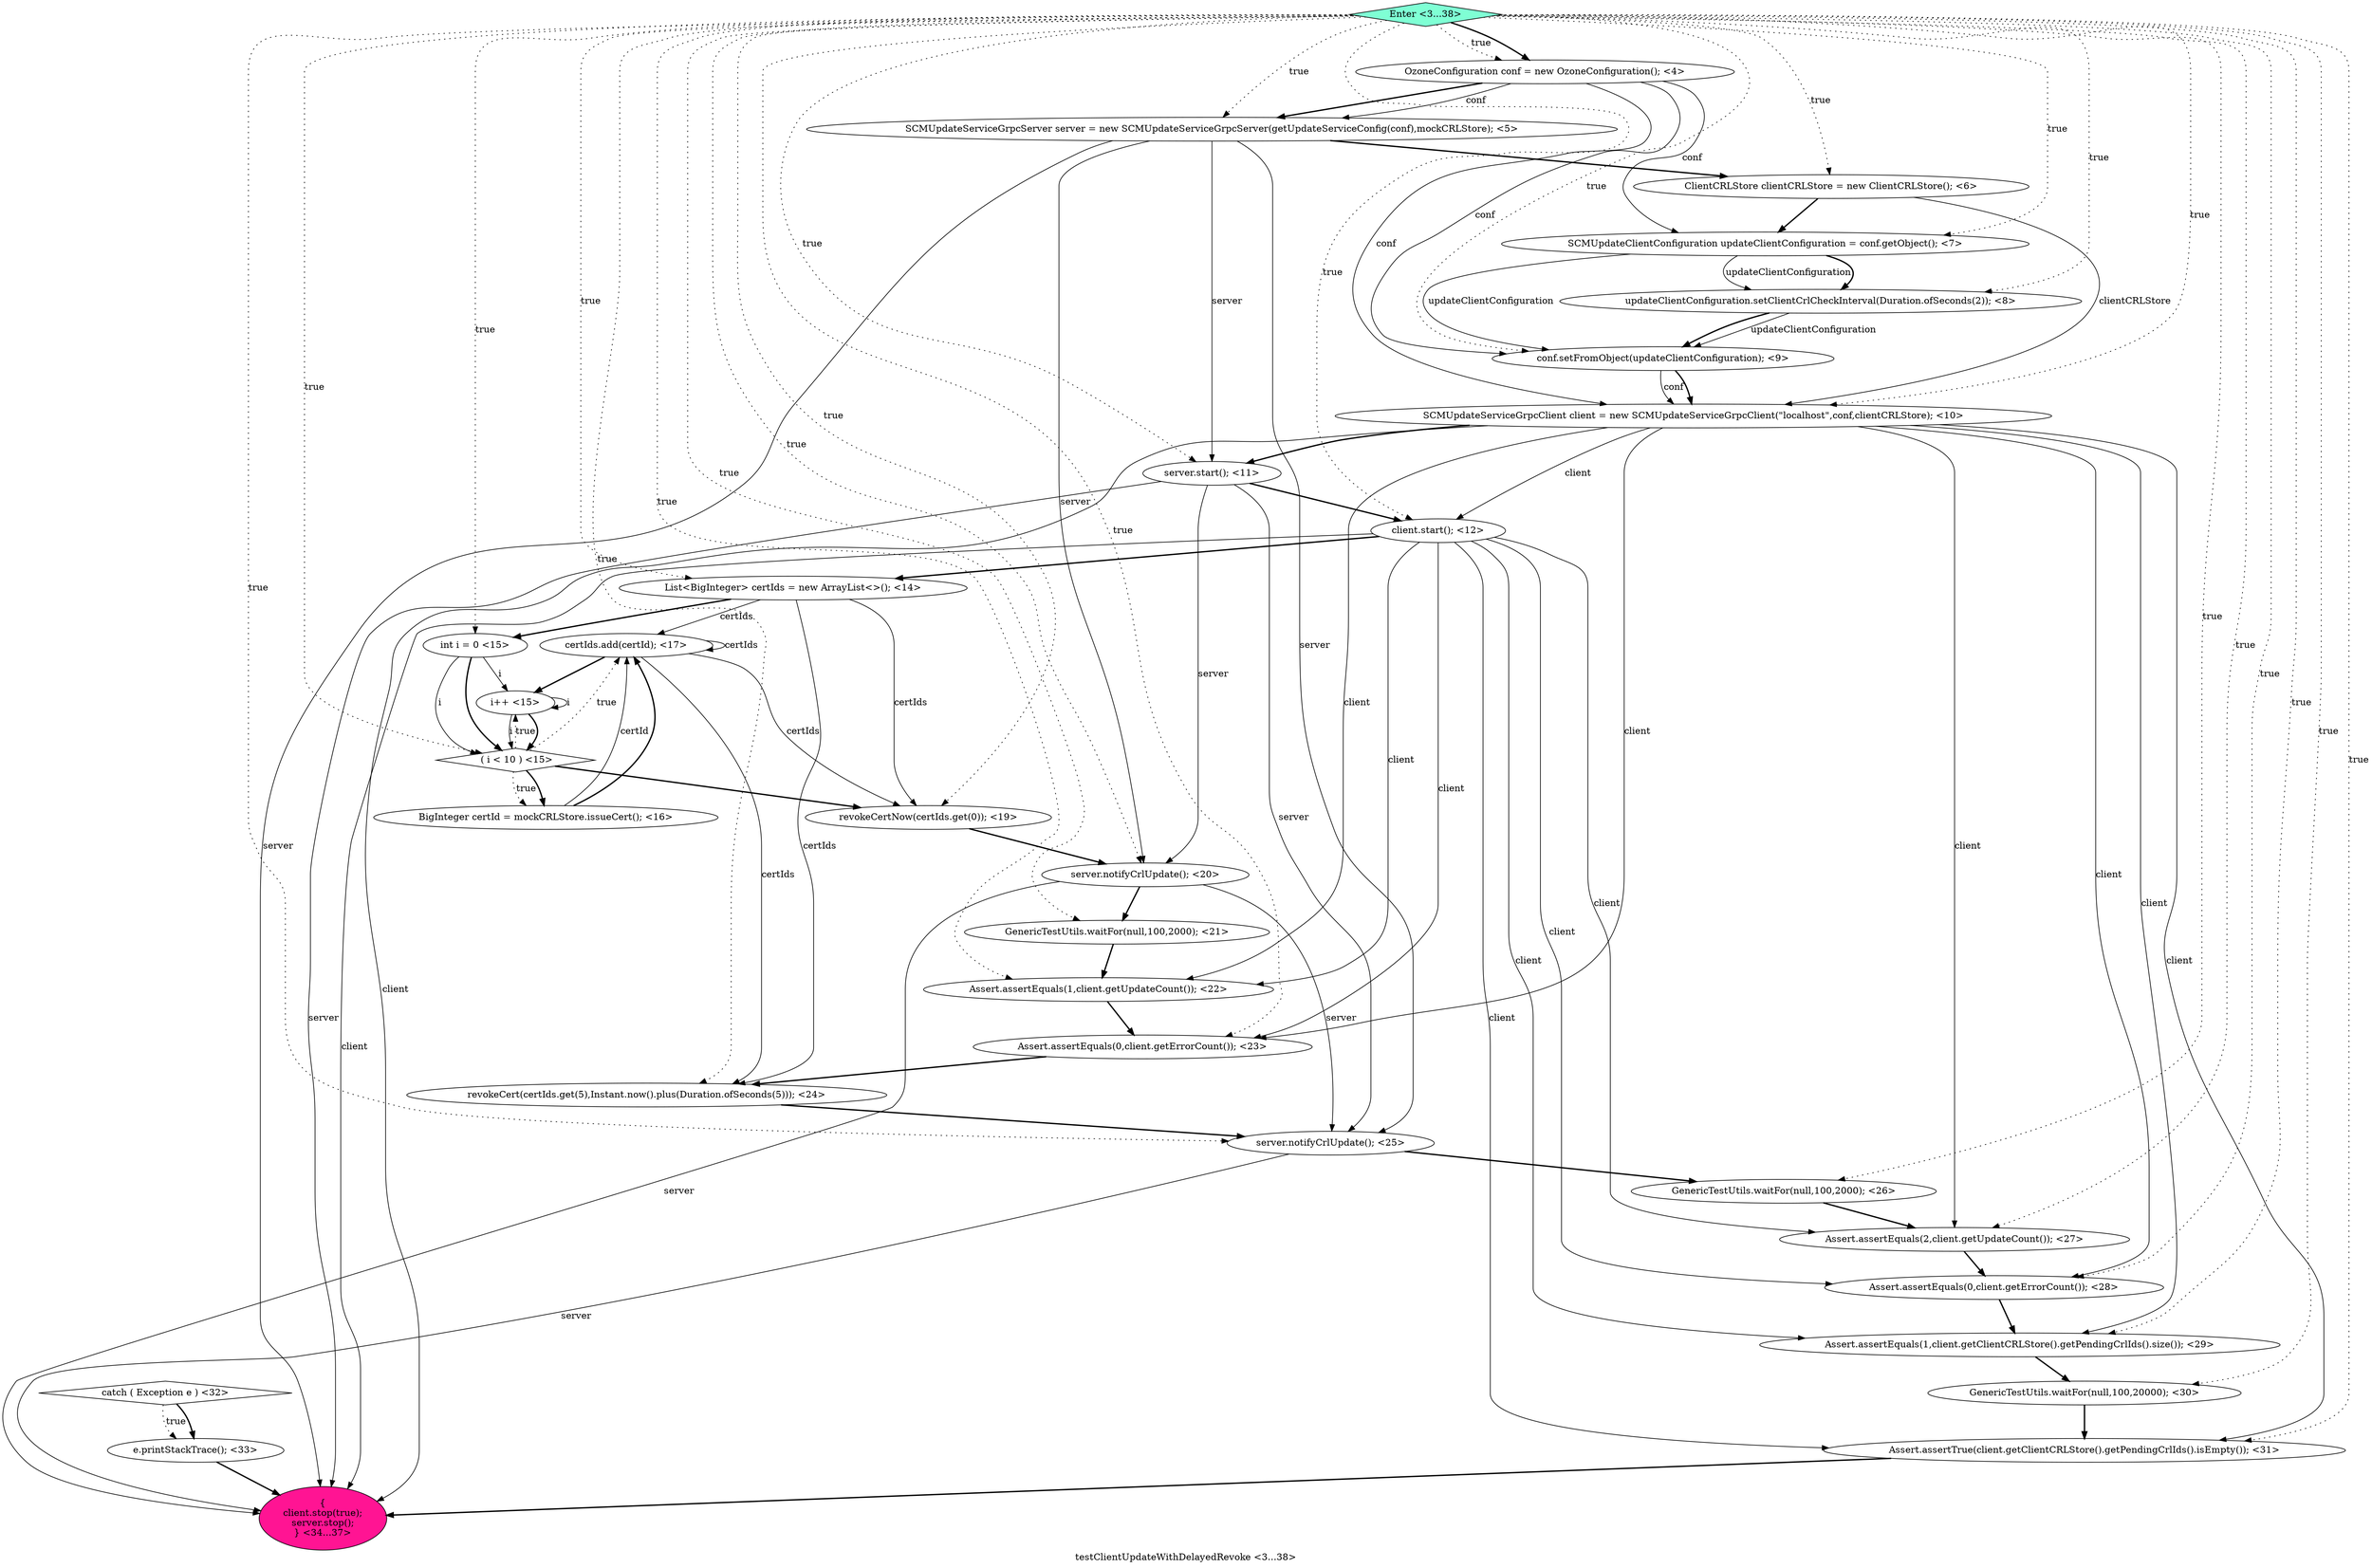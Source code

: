 digraph PDG {
label = "testClientUpdateWithDelayedRevoke <3...38>";
0.15 [style = filled, label = "revokeCertNow(certIds.get(0)); <19>", fillcolor = white, shape = ellipse];
0.0 [style = filled, label = "OzoneConfiguration conf = new OzoneConfiguration(); <4>", fillcolor = white, shape = ellipse];
0.14 [style = filled, label = "certIds.add(certId); <17>", fillcolor = white, shape = ellipse];
0.19 [style = filled, label = "Assert.assertEquals(0,client.getErrorCount()); <23>", fillcolor = white, shape = ellipse];
0.8 [style = filled, label = "client.start(); <12>", fillcolor = white, shape = ellipse];
0.26 [style = filled, label = "GenericTestUtils.waitFor(null,100,20000); <30>", fillcolor = white, shape = ellipse];
0.31 [style = filled, label = "Enter <3...38>", fillcolor = aquamarine, shape = diamond];
0.9 [style = filled, label = "List<BigInteger> certIds = new ArrayList<>(); <14>", fillcolor = white, shape = ellipse];
0.28 [style = filled, label = "catch ( Exception e ) <32>", fillcolor = white, shape = diamond];
0.3 [style = filled, label = "SCMUpdateClientConfiguration updateClientConfiguration = conf.getObject(); <7>", fillcolor = white, shape = ellipse];
0.13 [style = filled, label = "BigInteger certId = mockCRLStore.issueCert(); <16>", fillcolor = white, shape = ellipse];
0.5 [style = filled, label = "conf.setFromObject(updateClientConfiguration); <9>", fillcolor = white, shape = ellipse];
0.1 [style = filled, label = "SCMUpdateServiceGrpcServer server = new SCMUpdateServiceGrpcServer(getUpdateServiceConfig(conf),mockCRLStore); <5>", fillcolor = white, shape = ellipse];
0.22 [style = filled, label = "GenericTestUtils.waitFor(null,100,2000); <26>", fillcolor = white, shape = ellipse];
0.20 [style = filled, label = "revokeCert(certIds.get(5),Instant.now().plus(Duration.ofSeconds(5))); <24>", fillcolor = white, shape = ellipse];
0.6 [style = filled, label = "SCMUpdateServiceGrpcClient client = new SCMUpdateServiceGrpcClient(\"localhost\",conf,clientCRLStore); <10>", fillcolor = white, shape = ellipse];
0.17 [style = filled, label = "GenericTestUtils.waitFor(null,100,2000); <21>", fillcolor = white, shape = ellipse];
0.29 [style = filled, label = "e.printStackTrace(); <33>", fillcolor = white, shape = ellipse];
0.18 [style = filled, label = "Assert.assertEquals(1,client.getUpdateCount()); <22>", fillcolor = white, shape = ellipse];
0.4 [style = filled, label = "updateClientConfiguration.setClientCrlCheckInterval(Duration.ofSeconds(2)); <8>", fillcolor = white, shape = ellipse];
0.10 [style = filled, label = "int i = 0 <15>", fillcolor = white, shape = ellipse];
0.7 [style = filled, label = "server.start(); <11>", fillcolor = white, shape = ellipse];
0.24 [style = filled, label = "Assert.assertEquals(0,client.getErrorCount()); <28>", fillcolor = white, shape = ellipse];
0.2 [style = filled, label = "ClientCRLStore clientCRLStore = new ClientCRLStore(); <6>", fillcolor = white, shape = ellipse];
0.11 [style = filled, label = " ( i < 10 ) <15>", fillcolor = white, shape = diamond];
0.21 [style = filled, label = "server.notifyCrlUpdate(); <25>", fillcolor = white, shape = ellipse];
0.23 [style = filled, label = "Assert.assertEquals(2,client.getUpdateCount()); <27>", fillcolor = white, shape = ellipse];
0.25 [style = filled, label = "Assert.assertEquals(1,client.getClientCRLStore().getPendingCrlIds().size()); <29>", fillcolor = white, shape = ellipse];
0.16 [style = filled, label = "server.notifyCrlUpdate(); <20>", fillcolor = white, shape = ellipse];
0.27 [style = filled, label = "Assert.assertTrue(client.getClientCRLStore().getPendingCrlIds().isEmpty()); <31>", fillcolor = white, shape = ellipse];
0.30 [style = filled, label = "{
client.stop(true);
server.stop();
} <34...37>", fillcolor = deeppink, shape = ellipse];
0.12 [style = filled, label = "i++ <15>", fillcolor = white, shape = ellipse];
0.0 -> 0.1 [style = solid, label="conf"];
0.0 -> 0.1 [style = bold, label=""];
0.0 -> 0.3 [style = solid, label="conf"];
0.0 -> 0.5 [style = solid, label="conf"];
0.0 -> 0.6 [style = solid, label="conf"];
0.1 -> 0.2 [style = bold, label=""];
0.1 -> 0.7 [style = solid, label="server"];
0.1 -> 0.16 [style = solid, label="server"];
0.1 -> 0.21 [style = solid, label="server"];
0.1 -> 0.30 [style = solid, label="server"];
0.2 -> 0.3 [style = bold, label=""];
0.2 -> 0.6 [style = solid, label="clientCRLStore"];
0.3 -> 0.4 [style = solid, label="updateClientConfiguration"];
0.3 -> 0.4 [style = bold, label=""];
0.3 -> 0.5 [style = solid, label="updateClientConfiguration"];
0.4 -> 0.5 [style = solid, label="updateClientConfiguration"];
0.4 -> 0.5 [style = bold, label=""];
0.5 -> 0.6 [style = solid, label="conf"];
0.5 -> 0.6 [style = bold, label=""];
0.6 -> 0.7 [style = bold, label=""];
0.6 -> 0.8 [style = solid, label="client"];
0.6 -> 0.18 [style = solid, label="client"];
0.6 -> 0.19 [style = solid, label="client"];
0.6 -> 0.23 [style = solid, label="client"];
0.6 -> 0.24 [style = solid, label="client"];
0.6 -> 0.25 [style = solid, label="client"];
0.6 -> 0.27 [style = solid, label="client"];
0.6 -> 0.30 [style = solid, label="client"];
0.7 -> 0.8 [style = bold, label=""];
0.7 -> 0.16 [style = solid, label="server"];
0.7 -> 0.21 [style = solid, label="server"];
0.7 -> 0.30 [style = solid, label="server"];
0.8 -> 0.9 [style = bold, label=""];
0.8 -> 0.18 [style = solid, label="client"];
0.8 -> 0.19 [style = solid, label="client"];
0.8 -> 0.23 [style = solid, label="client"];
0.8 -> 0.24 [style = solid, label="client"];
0.8 -> 0.25 [style = solid, label="client"];
0.8 -> 0.27 [style = solid, label="client"];
0.8 -> 0.30 [style = solid, label="client"];
0.9 -> 0.10 [style = bold, label=""];
0.9 -> 0.14 [style = solid, label="certIds"];
0.9 -> 0.15 [style = solid, label="certIds"];
0.9 -> 0.20 [style = solid, label="certIds"];
0.10 -> 0.11 [style = solid, label="i"];
0.10 -> 0.11 [style = bold, label=""];
0.10 -> 0.12 [style = solid, label="i"];
0.11 -> 0.12 [style = dotted, label="true"];
0.11 -> 0.13 [style = dotted, label="true"];
0.11 -> 0.13 [style = bold, label=""];
0.11 -> 0.14 [style = dotted, label="true"];
0.11 -> 0.15 [style = bold, label=""];
0.12 -> 0.11 [style = solid, label="i"];
0.12 -> 0.11 [style = bold, label=""];
0.12 -> 0.12 [style = solid, label="i"];
0.13 -> 0.14 [style = solid, label="certId"];
0.13 -> 0.14 [style = bold, label=""];
0.14 -> 0.12 [style = bold, label=""];
0.14 -> 0.14 [style = solid, label="certIds"];
0.14 -> 0.15 [style = solid, label="certIds"];
0.14 -> 0.20 [style = solid, label="certIds"];
0.15 -> 0.16 [style = bold, label=""];
0.16 -> 0.17 [style = bold, label=""];
0.16 -> 0.21 [style = solid, label="server"];
0.16 -> 0.30 [style = solid, label="server"];
0.17 -> 0.18 [style = bold, label=""];
0.18 -> 0.19 [style = bold, label=""];
0.19 -> 0.20 [style = bold, label=""];
0.20 -> 0.21 [style = bold, label=""];
0.21 -> 0.22 [style = bold, label=""];
0.21 -> 0.30 [style = solid, label="server"];
0.22 -> 0.23 [style = bold, label=""];
0.23 -> 0.24 [style = bold, label=""];
0.24 -> 0.25 [style = bold, label=""];
0.25 -> 0.26 [style = bold, label=""];
0.26 -> 0.27 [style = bold, label=""];
0.27 -> 0.30 [style = bold, label=""];
0.28 -> 0.29 [style = dotted, label="true"];
0.28 -> 0.29 [style = bold, label=""];
0.29 -> 0.30 [style = bold, label=""];
0.31 -> 0.0 [style = dotted, label="true"];
0.31 -> 0.0 [style = bold, label=""];
0.31 -> 0.1 [style = dotted, label="true"];
0.31 -> 0.2 [style = dotted, label="true"];
0.31 -> 0.3 [style = dotted, label="true"];
0.31 -> 0.4 [style = dotted, label="true"];
0.31 -> 0.5 [style = dotted, label="true"];
0.31 -> 0.6 [style = dotted, label="true"];
0.31 -> 0.7 [style = dotted, label="true"];
0.31 -> 0.8 [style = dotted, label="true"];
0.31 -> 0.9 [style = dotted, label="true"];
0.31 -> 0.10 [style = dotted, label="true"];
0.31 -> 0.11 [style = dotted, label="true"];
0.31 -> 0.15 [style = dotted, label="true"];
0.31 -> 0.16 [style = dotted, label="true"];
0.31 -> 0.17 [style = dotted, label="true"];
0.31 -> 0.18 [style = dotted, label="true"];
0.31 -> 0.19 [style = dotted, label="true"];
0.31 -> 0.20 [style = dotted, label="true"];
0.31 -> 0.21 [style = dotted, label="true"];
0.31 -> 0.22 [style = dotted, label="true"];
0.31 -> 0.23 [style = dotted, label="true"];
0.31 -> 0.24 [style = dotted, label="true"];
0.31 -> 0.25 [style = dotted, label="true"];
0.31 -> 0.26 [style = dotted, label="true"];
0.31 -> 0.27 [style = dotted, label="true"];
}
